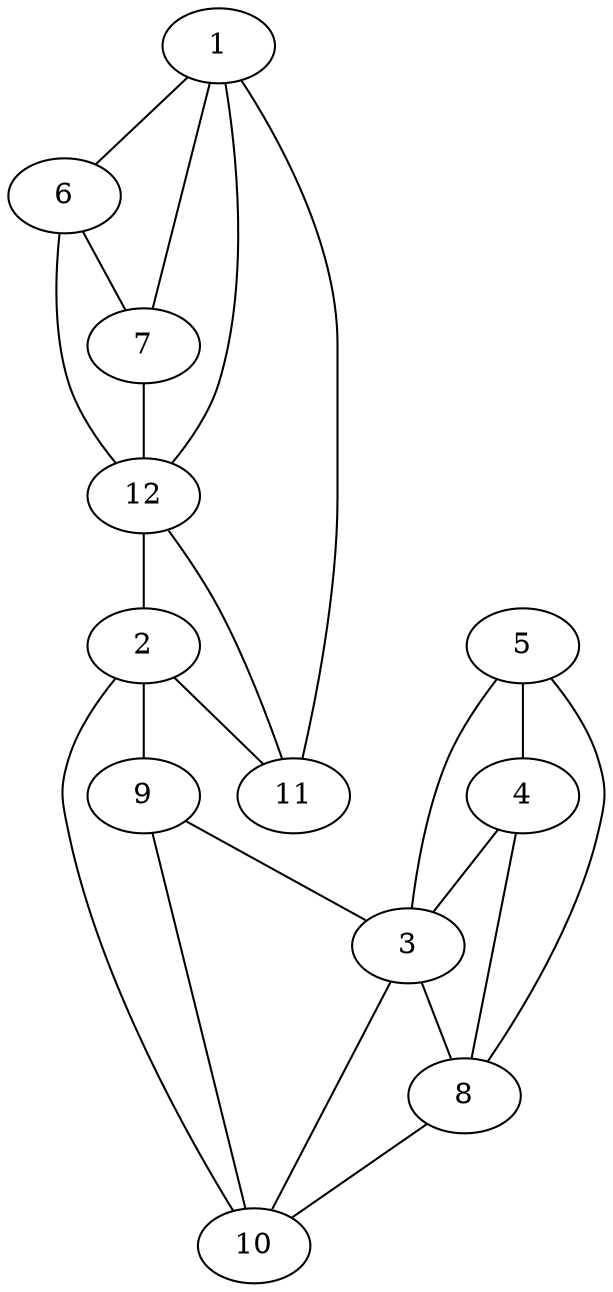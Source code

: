 graph pdb2nul {
	1	 [aaLength=12,
		sequence=PETVKNFLDYCR,
		type=0];
	6	 [aaLength=5,
		sequence=VTFHT,
		type=1];
	1 -- 6	 [distance0="19.0",
		frequency=1,
		type0=2];
	7	 [aaLength=7,
		sequence=GDIVIKT,
		type=1];
	1 -- 7	 [distance0="12.0",
		frequency=1,
		type0=1];
	2	 [aaLength=3,
		sequence=ANN,
		type=0];
	9	 [aaLength=4,
		sequence=TLAM,
		type=1];
	2 -- 9	 [distance0="10.0",
		distance1="0.0",
		frequency=2,
		type0=1,
		type1=4];
	10	 [aaLength=4,
		sequence=FFIN,
		type=1];
	2 -- 10	 [distance0="26.0",
		frequency=1,
		type0=3];
	11	 [aaLength=4,
		sequence=MIQG,
		type=1];
	2 -- 11	 [distance0="23.0",
		frequency=1,
		type0=2];
	3	 [aaLength=3,
		sequence=DFL,
		type=0];
	8	 [aaLength=7,
		sequence=VFAEVVD,
		type=1];
	3 -- 8	 [distance0="16.0",
		distance1="0.0",
		frequency=2,
		type0=2,
		type1=4];
	3 -- 10	 [distance0="8.0",
		frequency=1,
		type0=1];
	4	 [aaLength=9,
		sequence=MDVVDKIKG,
		type=0];
	4 -- 3	 [distance0="24.0",
		frequency=1,
		type0=2];
	4 -- 8	 [distance0="8.0",
		frequency=1,
		type0=1];
	5	 [aaLength=6,
		sequence=IESVTV,
		type=1];
	5 -- 3	 [distance0="51.0",
		frequency=1,
		type0=3];
	5 -- 4	 [distance0="27.0",
		frequency=1,
		type0=1];
	5 -- 8	 [distance0="35.0",
		frequency=1,
		type0=2];
	12	 [aaLength=5,
		sequence=FHRVI,
		type=1];
	6 -- 12	 [distance0="39.0",
		frequency=1,
		type0=3];
	6 -- 7	 [distance0="7.0",
		distance1="0.0",
		frequency=2,
		type0=1,
		type1=4];
	7 -- 12	 [distance0="32.0",
		distance1="0.0",
		frequency=2,
		type0=3,
		type1=4];
	8 -- 10	 [distance0="24.0",
		frequency=1,
		type0=3];
	9 -- 3	 [distance0="24.0",
		frequency=1,
		type0=3];
	9 -- 10	 [distance0="16.0",
		distance1="0.0",
		frequency=2,
		type0=2,
		type1=4];
	11 -- 1	 [distance0="28.0",
		frequency=1,
		type0=3];
	11 -- 12	 [distance0="8.0",
		frequency=1,
		type0=1];
	12 -- 1	 [distance0="20.0",
		frequency=1,
		type0=2];
	12 -- 2	 [distance0="31.0",
		frequency=1,
		type0=3];
}
